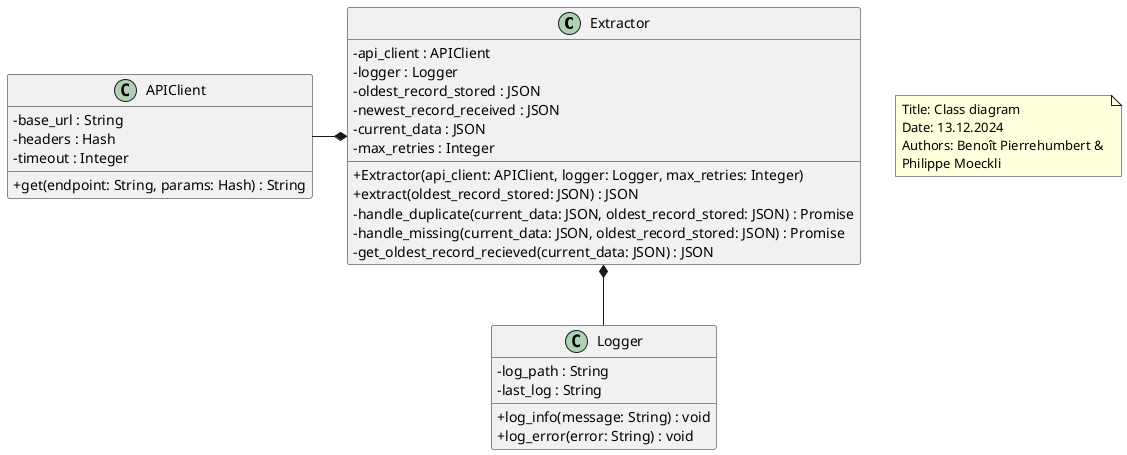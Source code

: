 @startuml

skinparam classAttributeIconSize 0
class Extractor {
  - api_client : APIClient
  - logger : Logger
  - oldest_record_stored : JSON
  - newest_record_received : JSON
  - current_data : JSON
  - max_retries : Integer
  + Extractor(api_client: APIClient, logger: Logger, max_retries: Integer)
  + extract(oldest_record_stored: JSON) : JSON
  - handle_duplicate(current_data: JSON, oldest_record_stored: JSON) : Promise
  - handle_missing(current_data: JSON, oldest_record_stored: JSON) : Promise
  - get_oldest_record_recieved(current_data: JSON) : JSON
}

class APIClient {
  - base_url : String
  - headers : Hash
  - timeout : Integer
  + get(endpoint: String, params: Hash) : String
}

class Logger {
  - log_path : String
  - last_log : String
  + log_info(message: String) : void
  + log_error(error: String) : void
}

Logger -up-*  Extractor
APIClient -right-*  Extractor

note as N1
  Title: Class diagram
  Date: 13.12.2024
  Authors: Benoît Pierrehumbert & 
  Philippe Moeckli
end note
@enduml
